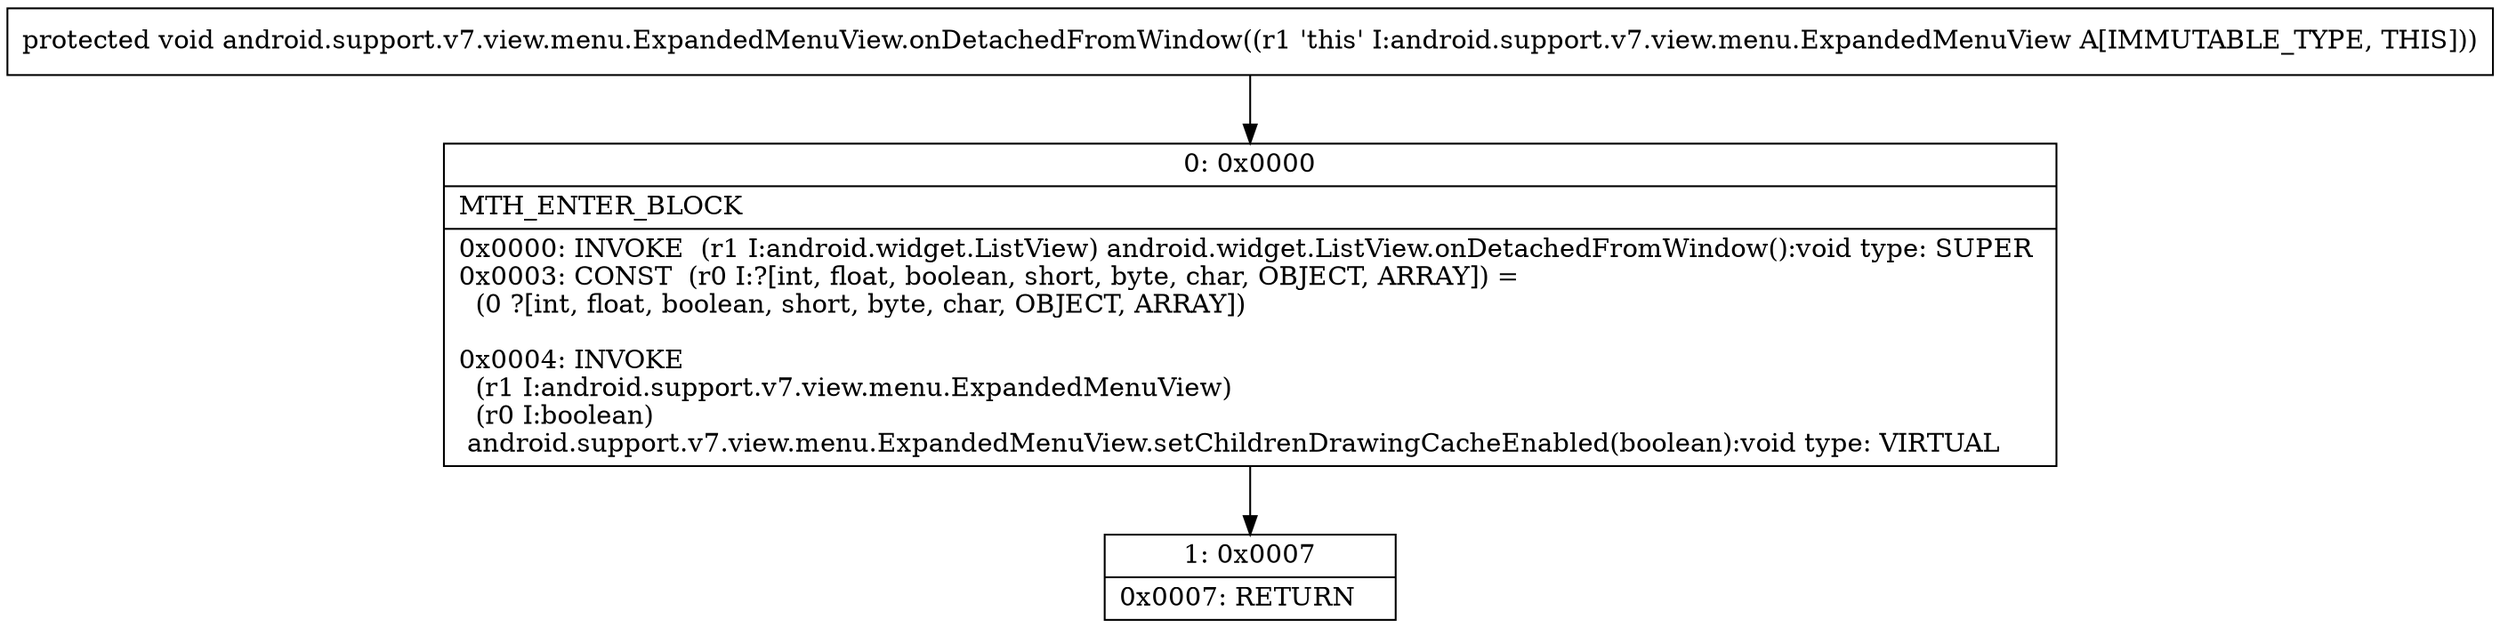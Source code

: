 digraph "CFG forandroid.support.v7.view.menu.ExpandedMenuView.onDetachedFromWindow()V" {
Node_0 [shape=record,label="{0\:\ 0x0000|MTH_ENTER_BLOCK\l|0x0000: INVOKE  (r1 I:android.widget.ListView) android.widget.ListView.onDetachedFromWindow():void type: SUPER \l0x0003: CONST  (r0 I:?[int, float, boolean, short, byte, char, OBJECT, ARRAY]) = \l  (0 ?[int, float, boolean, short, byte, char, OBJECT, ARRAY])\l \l0x0004: INVOKE  \l  (r1 I:android.support.v7.view.menu.ExpandedMenuView)\l  (r0 I:boolean)\l android.support.v7.view.menu.ExpandedMenuView.setChildrenDrawingCacheEnabled(boolean):void type: VIRTUAL \l}"];
Node_1 [shape=record,label="{1\:\ 0x0007|0x0007: RETURN   \l}"];
MethodNode[shape=record,label="{protected void android.support.v7.view.menu.ExpandedMenuView.onDetachedFromWindow((r1 'this' I:android.support.v7.view.menu.ExpandedMenuView A[IMMUTABLE_TYPE, THIS])) }"];
MethodNode -> Node_0;
Node_0 -> Node_1;
}

